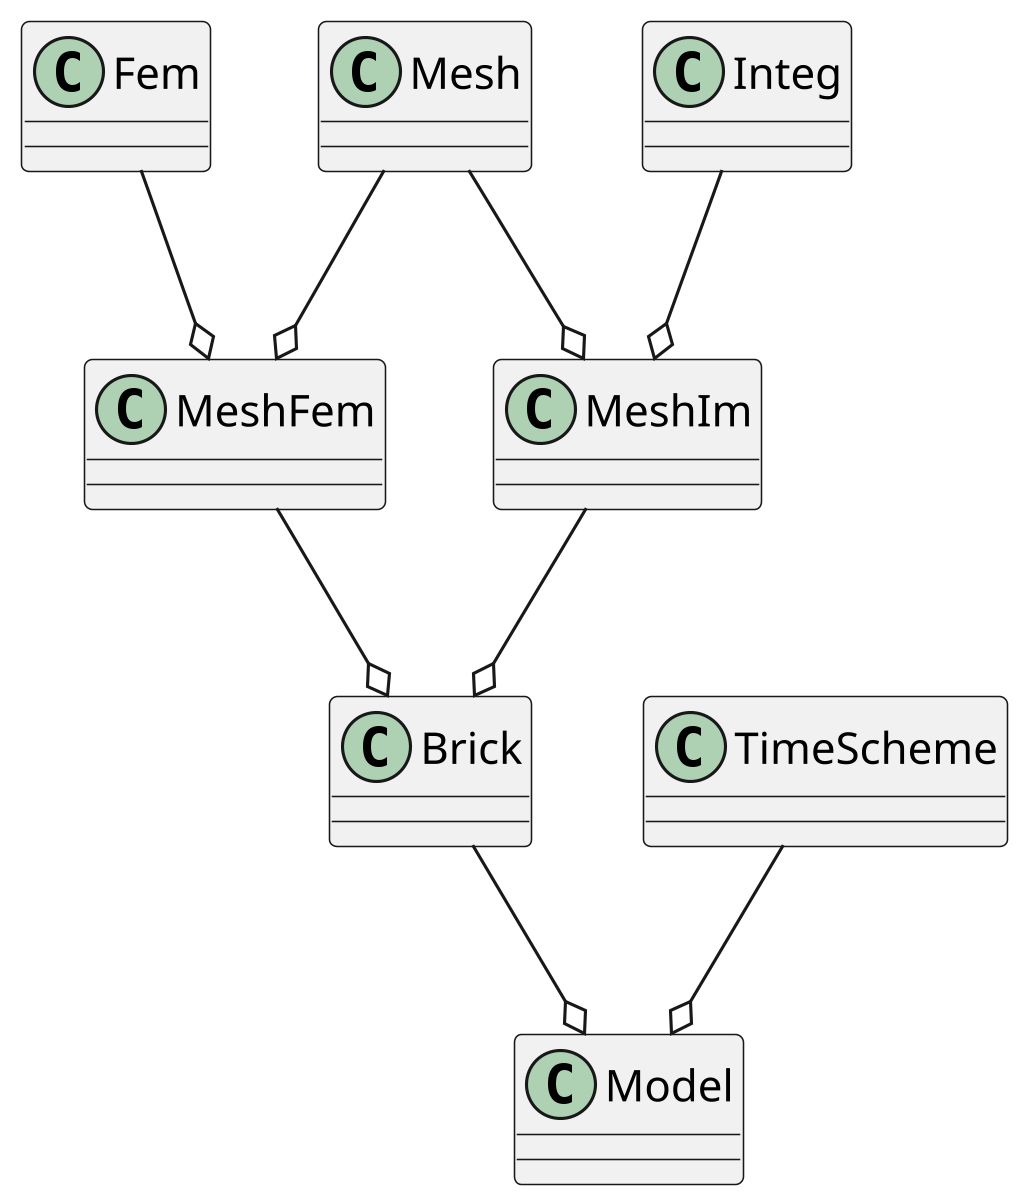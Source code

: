 @startuml{Model.png}
skinparam dpi 300
Mesh --o MeshFem
Fem --o MeshFem
Mesh --o MeshIm
Integ --o MeshIm
MeshFem --o Brick
MeshIm --o Brick
Brick --o Model
TimeScheme --o Model
@enduml
